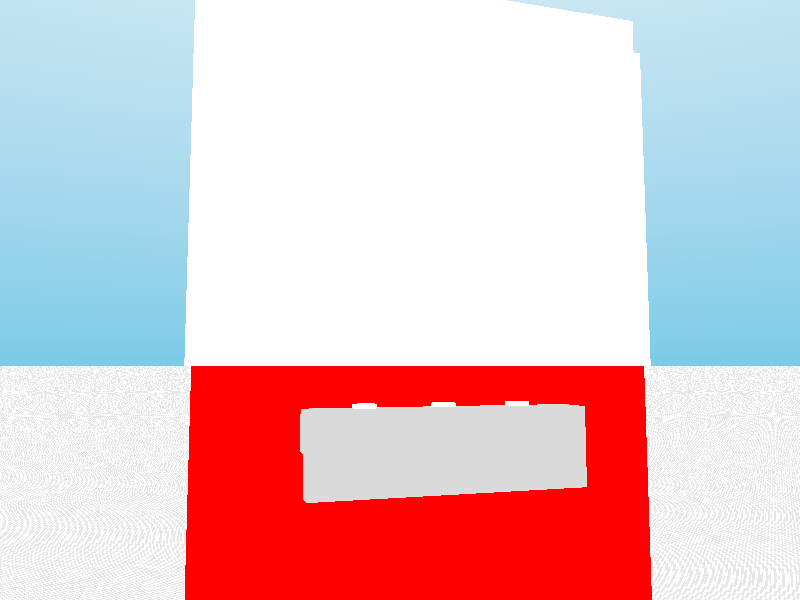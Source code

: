 #version 3.7;
#include "colors.inc"
#include "textures.inc"
#include "glass.inc"

// �J�����i�S�̂�������悤�ɒ����j
camera {
  location <-60, 80, -200> 
  look_at  <0, 100, 0>
  angle 60
}

// ����
light_source { <200, 300, -400> color White }
light_source { <-200, 100, -150> color Gray50 }

// --- A. ��{�ƂȂ�P�ʐ}�`��錾 ---
#declare UnitBox = box { <-0.5, -0.5, -0.5>, <0.5, 0.5, 0.5> }
#declare UnitCylinder = cylinder { <0, -0.5, 0>, <0, 0.5, 0>, 0.5 }

// --- B. �y��̎������` ---
#declare Red_Paint_Texture = texture { pigment { color Red } finish { specular 0.6 roughness 0.03 reflection { 0.2 fresnel on } } normal { bumps 0.1 scale 0.005 } }
#declare Gray_Metal_Texture = texture { pigment { color Gray70 } finish { specular 0.8 roughness 0.01 reflection { 0.4 metallic } } }
#declare Dark_Plastic_Texture = texture { pigment { color Gray30 } finish { specular 0.1 roughness 0.2 } }
#declare White_Button_Texture = texture { pigment { color White } finish { specular 0.8 roughness 0.01 } }
#declare Clear_Glass_Texture = texture { pigment { rgbt <1, 1, 1, 0.9> } finish { reflection 0.3 phong 0.8 specular 0.7 } }

// --- C. �㔼�g�̎������` ---
#declare T_White_Metal = texture { pigment { color White } finish { specular 0.4 roughness 0.02 reflection { 0.1, 0.2 fresnel } conserve_energy } } 
#declare T_Glass = texture { pigment { color rgbt <1, 1, 1, 0.95> } finish { ambient 0.01 diffuse 0.05 reflection { 0.05, 1.0 fresnel } specular 0.8 roughness 0.0001 } }
#declare T_Claw_Black = texture { pigment { color Black } finish { specular 0.6 roughness 0.01 reflection { 0.2, 0.5 fresnel } } }
#declare T_Claw_Pink_Ring = texture { pigment { color Magenta } finish { ambient 0.1 diffuse 0.8 emission 0.7 specular 0.5 } }

// --- D. �㔼�g�̃I�u�W�F�N�g��錾 ---
#declare Machine_Width    = 2.0;
#declare Machine_Height   = 2.0;
#declare Machine_Depth    = 2.0;
#declare Pillar_Thickness = 0.05;
#declare Top_Box_Height   = 0.2; 
#declare Glass_Thickness  = 0.01;
#declare Y_Height = Machine_Height - Top_Box_Height;
#declare Frame_Pillars = union {
    #declare Pillar = box { <-Pillar_Thickness/2, 0, -Pillar_Thickness/2>, <Pillar_Thickness/2, Y_Height, Pillar_Thickness/2> }
    object { Pillar translate <-Machine_Width/2, 0, -Machine_Depth/2> }
    object { Pillar translate < Machine_Width/2, 0, -Machine_Depth/2> }
    object { Pillar translate <-Machine_Width/2, 0,  Machine_Depth/2> }
    object { Pillar translate < Machine_Width/2, 0,  Machine_Depth/2> }
}
#declare Top_Box = box { <-Machine_Width/2, Y_Height, -Machine_Depth/2>, <Machine_Width/2, Machine_Height, Machine_Depth/2> };
#declare Glass_Panels = union {
    box { <-Machine_Width/2, 0, -Machine_Depth/2-Glass_Thickness>, <Machine_Width/2, Y_Height, -Machine_Depth/2> }
    box { <-Machine_Width/2-Glass_Thickness, 0, -Machine_Depth/2>, <-Machine_Width/2, Y_Height, Machine_Depth/2> }
    box { <Machine_Width/2, 0, -Machine_Depth/2>, <Machine_Width/2+Glass_Thickness, Y_Height, Machine_Depth/2> }
    box { <-Machine_Width/2, 0, Machine_Depth/2>, <Machine_Width/2, Y_Height, Machine_Depth/2+Glass_Thickness> }
    texture { T_Glass }
    interior { ior 1.5 }
} 
#declare Gantry_System = union {
    box { <-0.1, -0.05, -Machine_Depth/2>, <0.1, 0.05, Machine_Depth/2> }
    box { <-Machine_Width/2, -0.08, -0.1>, <Machine_Width/2, 0.02, 0.1> }
    translate <0, Y_Height, 0>
} 
#declare Claw_Unit = union {
    #declare Claw_Arm = union {
        cylinder { <0,0,0>, <0,-0.2,0>, 0.04 } sphere { <0,-0.2,0>, 0.04 }
        cylinder { <0,-0.2,0>, <0.2, -0.4, 0>, 0.03 } sphere { <0.2, -0.4, 0>, 0.03 }
        cylinder { <0.2, -0.4, 0>, <0.1, -0.7, 0>, 0.02 }
        texture { T_White_Metal } 
    }
    #if(clock<7)
    cylinder { 
        <0,0,0>, <0, -0.3, 0>, 0.25 texture { T_Claw_Black }
    }
    #else
    #if(clock>7&clock<13)
    cylinder{
        <0,(clock-7)*0.05,0>, <0, -0.3-((clock-7)*0.02), 0>, 0.25 texture { T_Claw_Black }
    }
    #else
    #if(clock>13&clock<18)
    cylinder{
        <0,(clock-7)*0.05,0>, <0, -0.3-((6)*0.02), 0>, 0.25 texture { T_Claw_Black }
    }
    #else 
    #if(clock>18&clock<23)
    cylinder{
        <0,((6*0.05)+(clock-18)*-0.05),0>, <0, (-0.3-(6*0.02)+(clock-18)*0.02), 0>, 0.25 texture { T_Claw_Black }
    }
    #else
    #if(clock>23)
    cylinder { 
        <0,0,0>, <0, -0.3, 0>, 0.25 texture { T_Claw_Black }
    }   
    #end
    #end
    #end
    #end
    #end
    
    torus { 0.25, 0.05 texture { T_Claw_Pink_Ring } translate <0, -0.05, 0> }
    cylinder {<0,-0.04, -0.01>, <0, -0.04, 0.01>, 0.1 texture { T_Claw_Pink_Ring }}
    cylinder { <0, -0.3, 0>, <0, -0.5, 0>, 0.05 texture { T_Claw_Black } }


    object { Claw_Arm rotate z*30 translate <0, -0.5, 0> rotate y*0 }
    object { Claw_Arm rotate z*30 translate <0, -0.5, 0> rotate y*120 } 
    object { Claw_Arm rotate z*30 translate <0, -0.5, 0> rotate y*240 }
                           
                       
}                                    

#declare temp_x=0;
#declare Crane_Game_Upper = union {  
    union {
        object { Frame_Pillars }
        object { Top_Box }
        texture { T_White_Metal }
    }
    object { Glass_Panels }
    object { Gantry_System texture { T_White_Metal } }
    
    //0<clock<31 
    #if (clock<7)
        object { Claw_Unit translate <clock*-0.1, Y_Height - 0.02, 0> }   
        #declare temp_x=clock*-0.1;
    #else                                                              
    #if (clock<13)
    object { Claw_Unit translate <-0.7, (Y_Height-((clock-7)*0.05)), 0> }
    #else
    #if (clock<18)
    object { Claw_Unit translate <-0.7, (Y_Height-((13-7)*0.05)), 0> }
    #else
    #if (clock<23)
    object { Claw_Unit translate <-0.7, (Y_Height-(6*0.05)+((clock-18)*0.05)), 0> }
    #else
    #if (clock<31)
    object { Claw_Unit translate <-0.7+(clock-23)*0.1, (Y_Height-(6*0.05)+(5*0.05)), 0> }
    #else
    //object { Claw_Unit translate <-0.7+13*0.1, (Y_Height-(6*0.05)+(5*0.05)), 0> }
    #end
    #end
    #end
    #end
    #end
    
    //31<clock<62
    
                        
} 

// --- E. �i�i�I�u�W�F�N�g�̒�` ---

// E-1: �N�}�̃I�u�W�F�N�g (bear.pov)
#declare Bear = union {
  #declare FurTex_Bear = texture { pigment { color rgb <0.6, 0.35, 0.2> } finish { ambient 0.2 diffuse 0.8 phong 0.1 } }
  #declare DarkTex_Bear = texture { pigment { color rgb <0.05,0.05,0.05> } finish { ambient 0.1 diffuse 0.6 phong 0.7 phong_size 80 } }
  sphere { <0,6,0>, 6 texture { FurTex_Bear } scale<1,1.2,1>}
  sphere { <0,17,0>, 6.4 texture { FurTex_Bear } }
  sphere { <-5,22,0>, 2.5 texture { FurTex_Bear } scale<1,1,0.8>}
  sphere { < 5,22,0>, 2.5 texture { FurTex_Bear } scale<1,1,0.8>}
  sphere { <-8,3,0>, 2.3 texture { FurTex_Bear } scale<1,2,1> rotate<0,0,-18>}
  sphere { < 8,3,0>, 2.3 texture { FurTex_Bear } scale<1,2,1> rotate<0,0,18>}
  sphere { <-4,2,-2>, 3 texture { FurTex_Bear } scale<1,1,1.5>}
  sphere { < 4,2,-2>, 3 texture { FurTex_Bear } scale<1,1,1.5>}
  sphere { <-4,3,-10>, 3 texture { FurTex_Bear } scale<1,1.2,0.8>}
  sphere { < 4,3,-10>, 3 texture { FurTex_Bear } scale<1,1.2,0.8>}
  sphere { <-2.5,16.7,-5.8>, 0.5 texture { DarkTex_Bear } }
  sphere { < 2.5,16.7,-5.8>, 0.5 texture { DarkTex_Bear } }
  sphere { <0,16,-6.5>, 0.5 texture { DarkTex_Bear } }
  sphere { <0,15,-11>, 2.4 pigment{color NewTan} scale<1,1,0.5>}
  sphere { <0,9.1,-5.4>, 0.8 pigment{color Red} scale<1,1.3,1>}
  sphere { <-1.5,12,-5.2>, 1.4 pigment{color Red} }
  sphere { < 1.5,12,-5.2>, 1.4 pigment{color Red} }
}

// E-2: �E�T�M�̃I�u�W�F�N�g (rabbit.pov)
#declare Rabbit = union {
  #declare FurTex_Rabbit = texture { pigment { color rgb <0.95, 0.5, 0.45> } finish { ambient 0.2 diffuse 0.8 phong 0.1 } }
  #declare DarkTex_Rabbit = texture { pigment { color rgb <0.05,0.05,0.05> } finish { ambient 0.1 diffuse 0.6 phong 0.7 phong_size 80 } }
  sphere { <0,6,0>, 6 texture { FurTex_Rabbit } scale<1,1.2,1>}
  sphere { <0,17,0>, 6.4 texture { FurTex_Rabbit } }
  sphere { <-5.5,14,0>, 2.5 texture { FurTex_Rabbit } scale<0.7,1.8,0.8>}
  sphere { < 5.5,14,0>, 2.5 texture { FurTex_Rabbit } scale<0.7,1.8,0.8>}
  sphere { <-8,3,0>, 2.3 texture { FurTex_Rabbit } scale<1,2,1> rotate<0,0,-18>}
  sphere { < 8,3,0>, 2.3 texture { FurTex_Rabbit } scale<1,2,1> rotate<0,0,18>}
  sphere { <-4,2,-2>, 3 texture { FurTex_Rabbit } scale<1,1,1.5>}
  sphere { < 4,2,-2>, 3 texture { FurTex_Rabbit } scale<1,1,1.5>}
  sphere { <-4,3,-10>, 3 texture { FurTex_Rabbit } scale<1,1.2,0.8>}
  sphere { < 4,3,-10>, 3 texture { FurTex_Rabbit } scale<1,1.2,0.8>}
  sphere { <-2.5,16.7,-5.8>, 0.5 texture { DarkTex_Rabbit } }
  sphere { < 2.5,16.7,-5.8>, 0.5 texture { DarkTex_Rabbit } }
  sphere { <0,16,-6.5>, 0.5 texture { DarkTex_Rabbit } }
  sphere { <0,15,-11>, 2.4 pigment{color White} scale<1,1,0.5>}
  sphere { <2.3,17.3,-2.4>, 0.8 pigment{color MediumTurquoise} scale<1,1.3,1> rotate<0,0,15>}
  sphere { <-5,22,-3>, 1.4 pigment{color MediumTurquoise} scale<1,1,0.5>}
  sphere { <-2.5,23,-3>, 1.4 pigment{color MediumTurquoise} scale<1,1,0.5>}
}

// E-3: ���{�b�g�̃I�u�W�F�N�g (robot.pov)
#declare Robot = union {
  #declare LightBlueMetal = texture { pigment { color rgb <0.1,0.5,0.9> } finish { phong 0.6 reflection 0.05 } }
  #declare RedPlastic = texture { pigment { color rgb <0.8,0.1,0.1> } finish { phong 0.5 } }
  #declare YellowPlastic = texture { pigment { color rgb <1,0.9,0.2> } finish { phong 0.5 } }
  #declare BluePlastic = texture { pigment { color rgb <0.2,0.5,0.9> } finish { phong 0.5 } }
  #declare GreyPlastic = texture { pigment { color rgb <0.6,0.6,0.65> } finish { phong 0.5 } }
  box { <-7,22,-5>, <7,30,5> texture{LightBlueMetal} }
  sphere { <-7,26,0>,2.5 texture{YellowPlastic} }
  sphere { <7,26,0>,2.5 texture{YellowPlastic} }
  cylinder { <0,29,0>, <0,34,0>, 0.3 texture{GreyPlastic} }
  sphere { <0,34,0>,0.8 texture{YellowPlastic} }
  cylinder { <0,15,0>, <0,27,0>, 1 texture{GreyPlastic} }
  box { <-6,8,-5>, <6,20,5> texture{LightBlueMetal} }
  box { <-4,25.5,-5.2>, <-2,27.5,-5.4> texture{YellowPlastic} }
  box { < 2,25.5,-5.2>, < 4,27.5,-5.4> texture{YellowPlastic} }
  box { <-3,23.5,-5.2>, <3,24.5,-5.4> texture{RedPlastic} }
  box { <-4,15,-5.2>, <-2,17,-5.4> texture{RedPlastic} }
  box { <-1,15,-5.2>, <1,17,-5.4> texture{YellowPlastic} }
  box { <2,15,-5.2>, <4,17,-5.4> texture{BluePlastic} }
  cylinder { <-7,19,0>, <-9,11,0>, 1 texture{GreyPlastic} rotate<0,0,-3>}
  cylinder { < 7,19,0>, < 9,11,0>, 1 texture{GreyPlastic} rotate<0,0,3>}
  sphere { <-8.5,11,0> 1.7 texture{RedPlastic} }
  sphere { <8.5,11,0>,1.7 texture{RedPlastic} }
  cylinder { <-3.5,1.5,0>, <-3.5,8,0>, 1.2 texture{GreyPlastic} }
  cylinder { < 3.5,1.5,0>, < 3.5,8,0>, 1.2 texture{GreyPlastic} }
  box { <-5.5,0,-3>, <-1.5,1.5,3> texture{YellowPlastic} }
  box { < 1.5,0,-3>, < 5.5,1.5,3> texture{YellowPlastic} }
}


// ----------------------------------------------------
// --- �I�u�W�F�N�g�̔z�u ---
// ----------------------------------------------------

// --- 1. �N���[���Q�[���{�� (�ύX�Ȃ�) ---
union{
  union {
      difference {
        object { UnitBox scale <120, 75, 70> translate <0, 42.5, 0> }
        object { UnitBox scale <35, 76, 39> translate <37.5, 43.5, -14.5> }
        object { UnitBox scale <35, 25, 4> translate <37.5, 17.5, -34> }
        texture { Red_Paint_Texture }
      }
      union {
        object { UnitBox scale <70, 10, 15> translate <0, 65, -37.5> }
        object { UnitBox scale <70, 10, 5> translate <0, 55, -42.5> }
        object { UnitCylinder scale<6, 1, 6> translate<-20, 70.5, -37.5> texture{White_Button_Texture}}
        object { UnitCylinder scale<6, 1, 6> translate<0,   70.5, -37.5> texture{White_Button_Texture}}
        object { UnitCylinder scale<6, 1, 6> translate<20,  70.5, -37.5> texture{White_Button_Texture}}
        texture { Gray_Metal_Texture }
      }
      union {
        object { UnitCylinder scale <10, 5, 10> translate <-55, 2.5, -25> }
        object { UnitCylinder scale <10, 5, 10> translate <-55, 2.5,  25> }
        object { UnitCylinder scale <10, 5, 10> translate < 55, 2.5, -25> }
        object { UnitCylinder scale <10, 5, 10> translate < 55, 2.5,  25> }
        texture { Dark_Plastic_Texture }
      }
       // �i�i�������̃K���X��
      union {
        object { UnitBox scale <0.2, 20, 34> translate <20.5, 80, -15> }
        object { UnitBox scale <0.2, 20, 34> rotate <0, 90, 0> translate <37.5, 80, 0> }
        texture { Clear_Glass_Texture }
      }
  }
  object {
    Crane_Game_Upper
    scale <60, 50, 35>
    translate <0, 80, 0>
  }
}

// ������ �������炪�i�i�̒ǉ������ł� ������
// --- 2. �i�i�̔z�u ---
union {
  // �N�}�̔z�u
  object {
    Bear
    scale 0.8         // �S�̂�80%�ɏk��
    rotate <0, -20, 0> // ������]
    translate <-25, 80, 10> // �����ɔz�u
  }

  // �E�T�M�̔z�u
  object {
    Rabbit
    scale 0.7         // �S�̂�70%�ɏk��
    rotate <0, 15, 0> // ������]
    translate <0, 80, 20> // ������O�ɔz�u
  }

  // ���{�b�g�̔z�u
  object {
    Robot
    scale 0.9         // �S�̂�90%�ɏk��
    rotate <0, 45, 0> // ������]
    translate <-40, 80, -10> // �����ɔz�u
  }
  
}


// ���Ƌ�
plane{ y, 0 pigment{checker color White color Gray80}}
sky_sphere{ pigment{ gradient y color_map{[0 color SkyBlue][1 color White]} } }